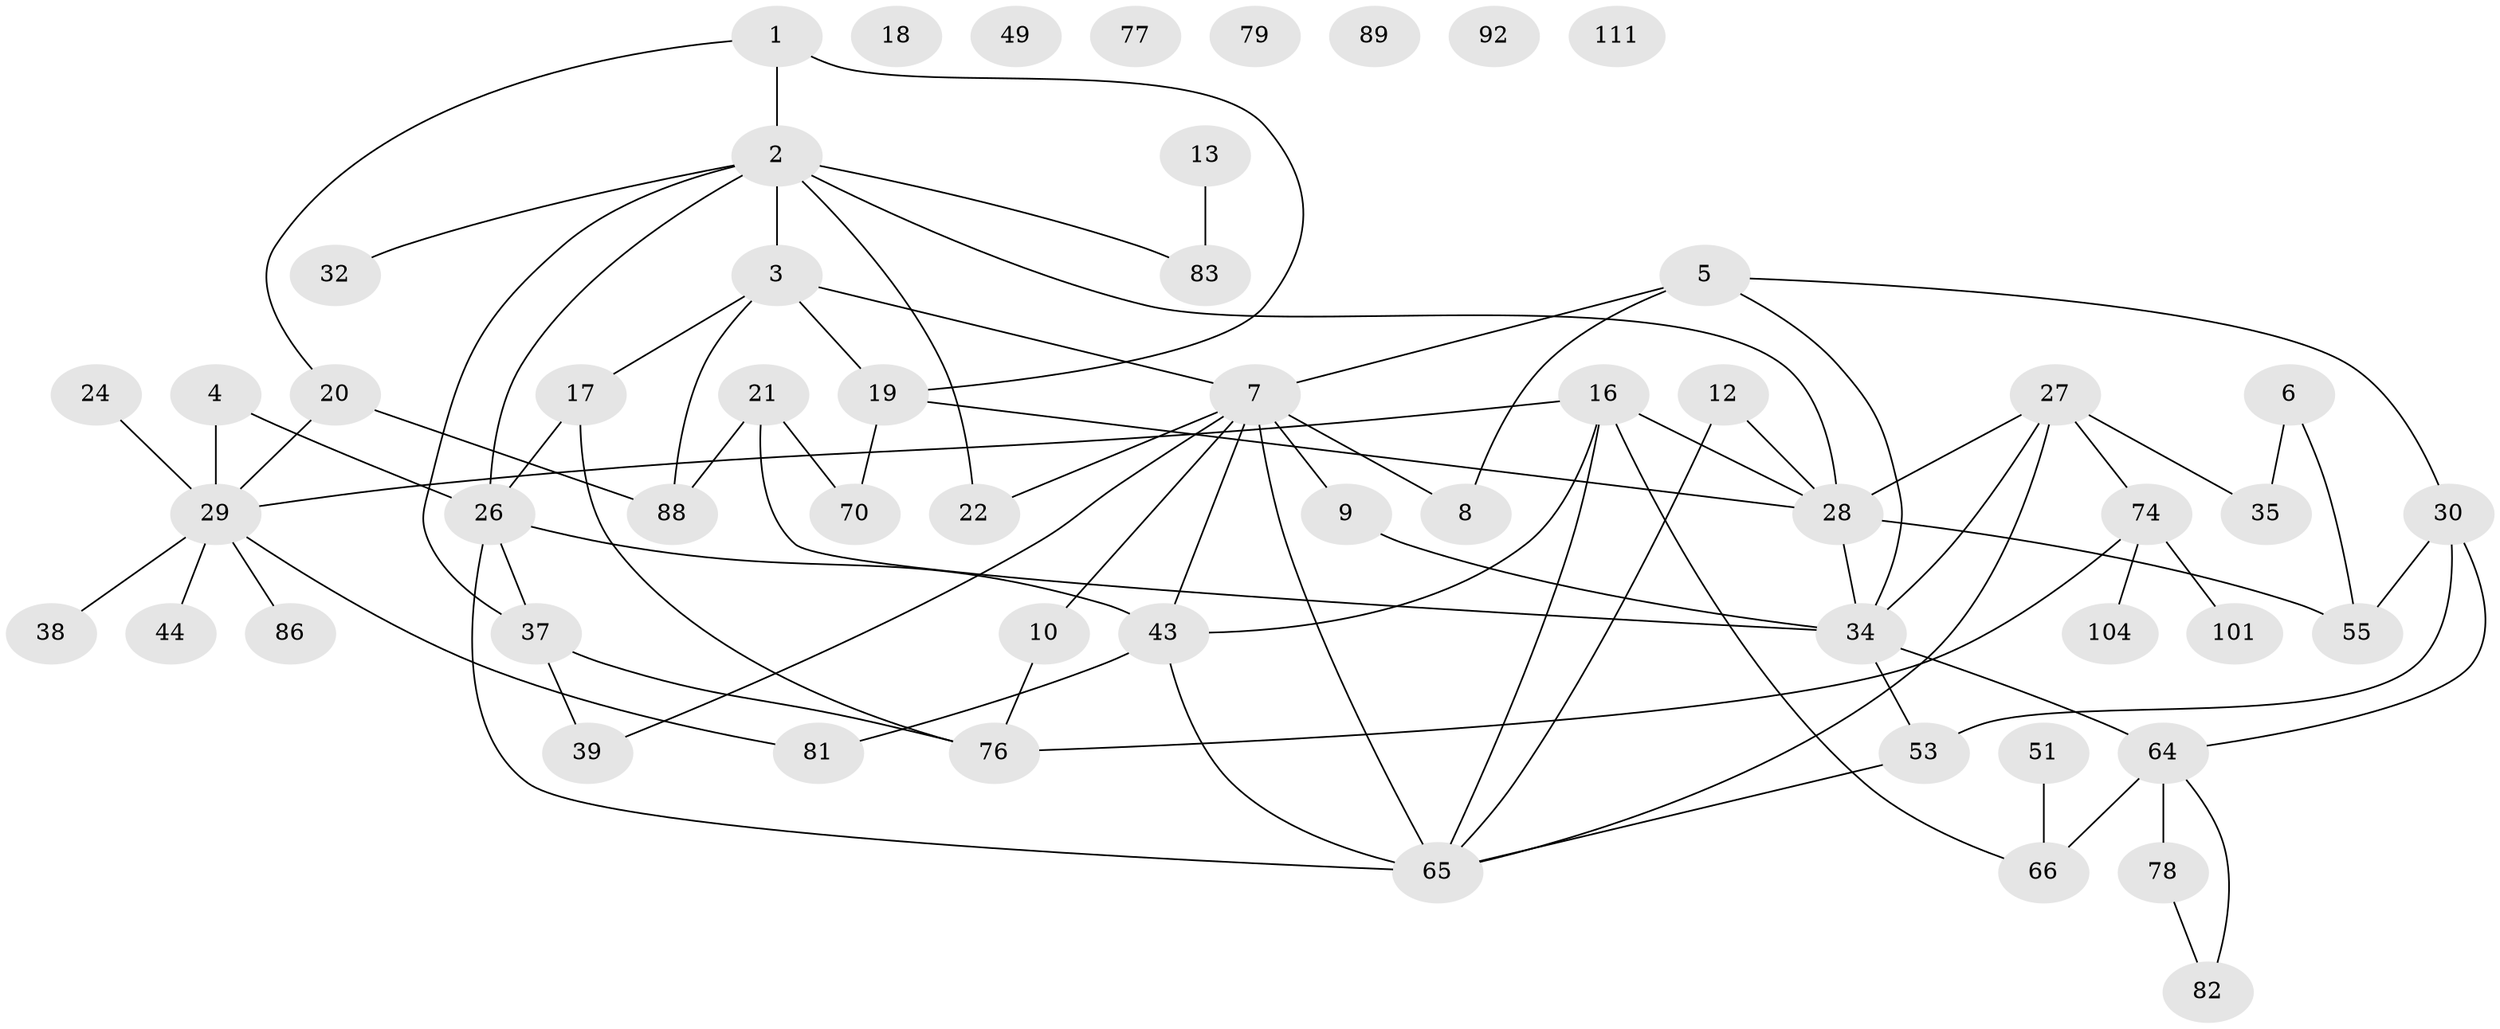 // original degree distribution, {2: 0.2767857142857143, 1: 0.16071428571428573, 4: 0.16071428571428573, 3: 0.29464285714285715, 6: 0.026785714285714284, 0: 0.05357142857142857, 5: 0.017857142857142856, 7: 0.008928571428571428}
// Generated by graph-tools (version 1.1) at 2025/12/03/09/25 04:12:53]
// undirected, 56 vertices, 81 edges
graph export_dot {
graph [start="1"]
  node [color=gray90,style=filled];
  1 [super="+52"];
  2 [super="+105+33"];
  3 [super="+23+61"];
  4 [super="+95"];
  5 [super="+50"];
  6;
  7 [super="+11+25"];
  8 [super="+97+14"];
  9;
  10;
  12 [super="+109"];
  13;
  16 [super="+112"];
  17 [super="+48"];
  18;
  19;
  20;
  21 [super="+57+110"];
  22;
  24 [super="+72+90"];
  26 [super="+31"];
  27 [super="+56+42"];
  28 [super="+63"];
  29 [super="+45+47+85+93"];
  30 [super="+40"];
  32 [super="+87"];
  34 [super="+71+98+58"];
  35 [super="+62"];
  37 [super="+46"];
  38;
  39 [super="+67"];
  43 [super="+84+59"];
  44;
  49;
  51;
  53 [super="+54"];
  55 [super="+69"];
  64;
  65 [super="+94"];
  66 [super="+73"];
  70;
  74;
  76;
  77;
  78;
  79;
  81 [super="+99"];
  82;
  83;
  86;
  88;
  89 [super="+103"];
  92;
  101;
  104;
  111;
  1 -- 19;
  1 -- 20;
  1 -- 2;
  2 -- 3;
  2 -- 37;
  2 -- 83;
  2 -- 22;
  2 -- 28;
  2 -- 26;
  2 -- 32;
  3 -- 19;
  3 -- 88;
  3 -- 7;
  3 -- 17;
  4 -- 29 [weight=2];
  4 -- 26;
  5 -- 30;
  5 -- 8;
  5 -- 7;
  5 -- 34;
  6 -- 55;
  6 -- 35;
  7 -- 8 [weight=2];
  7 -- 9;
  7 -- 22;
  7 -- 43;
  7 -- 39;
  7 -- 10;
  7 -- 65 [weight=2];
  9 -- 34;
  10 -- 76;
  12 -- 28;
  12 -- 65;
  13 -- 83;
  16 -- 28;
  16 -- 43;
  16 -- 65;
  16 -- 66;
  16 -- 29;
  17 -- 76;
  17 -- 26;
  19 -- 28;
  19 -- 70;
  20 -- 88;
  20 -- 29;
  21 -- 70;
  21 -- 88;
  21 -- 34;
  24 -- 29 [weight=3];
  26 -- 65;
  26 -- 37;
  26 -- 43;
  27 -- 28;
  27 -- 74;
  27 -- 35;
  27 -- 34;
  27 -- 65;
  28 -- 34;
  28 -- 55;
  29 -- 38;
  29 -- 86;
  29 -- 44;
  29 -- 81;
  30 -- 53;
  30 -- 55;
  30 -- 64;
  34 -- 64;
  34 -- 53;
  37 -- 76;
  37 -- 39;
  43 -- 65;
  43 -- 81;
  51 -- 66;
  53 -- 65;
  64 -- 78;
  64 -- 82;
  64 -- 66;
  74 -- 76;
  74 -- 101;
  74 -- 104;
  78 -- 82;
}
